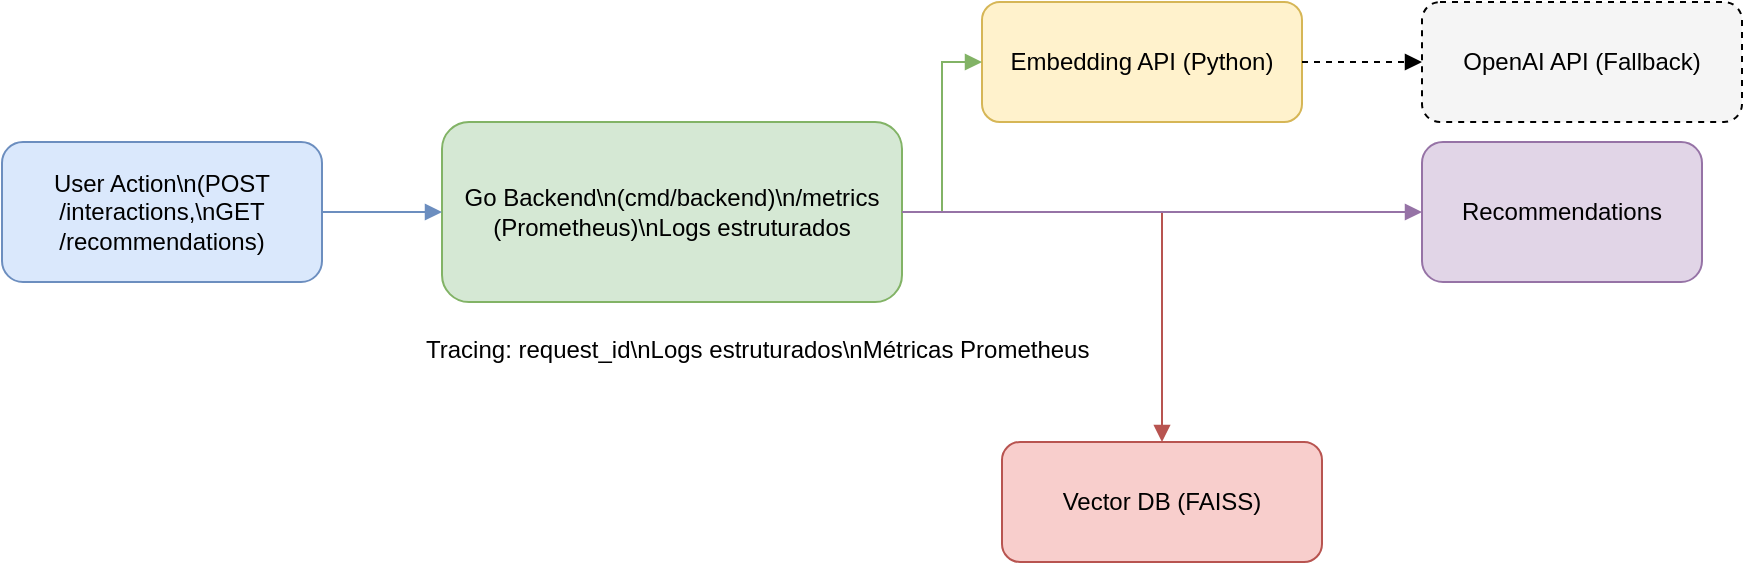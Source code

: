<mxfile>
    <diagram name="Arquitetura AffinityMind" id="1">
        <mxGraphModel dx="1681" dy="454" grid="1" gridSize="10" guides="1" tooltips="1" connect="1" arrows="1" fold="1" page="1" pageScale="1" pageWidth="827" pageHeight="1169" math="0" shadow="0">
            <root>
                <mxCell id="0"/>
                <mxCell id="1" parent="0"/>
                <mxCell id="2" value="User Action\n(POST /interactions,\nGET /recommendations)" style="rounded=1;whiteSpace=wrap;html=1;fillColor=#dae8fc;strokeColor=#6c8ebf;" parent="1" vertex="1">
                    <mxGeometry x="-50" y="130" width="160" height="70" as="geometry"/>
                </mxCell>
                <mxCell id="3" value="Go Backend\n(cmd/backend)\n/metrics (Prometheus)\nLogs estruturados" style="rounded=1;whiteSpace=wrap;html=1;fillColor=#d5e8d4;strokeColor=#82b366;" parent="1" vertex="1">
                    <mxGeometry x="170" y="120" width="230" height="90" as="geometry"/>
                </mxCell>
                <mxCell id="4" value="Embedding API (Python)" style="rounded=1;whiteSpace=wrap;html=1;fillColor=#fff2cc;strokeColor=#d6b656;" parent="1" vertex="1">
                    <mxGeometry x="440" y="60" width="160" height="60" as="geometry"/>
                </mxCell>
                <mxCell id="5" value="Vector DB (FAISS)" style="rounded=1;whiteSpace=wrap;html=1;fillColor=#f8cecc;strokeColor=#b85450;" parent="1" vertex="1">
                    <mxGeometry x="450" y="280" width="160" height="60" as="geometry"/>
                </mxCell>
                <mxCell id="6" value="Recommendations" style="rounded=1;whiteSpace=wrap;html=1;fillColor=#e1d5e7;strokeColor=#9673a6;" parent="1" vertex="1">
                    <mxGeometry x="660" y="130" width="140" height="70" as="geometry"/>
                </mxCell>
                <mxCell id="7" style="edgeStyle=orthogonalEdgeStyle;rounded=0;orthogonalLoop=1;jettySize=auto;html=1;endArrow=block;endFill=1;strokeColor=#6c8ebf;" parent="1" source="2" target="3" edge="1">
                    <mxGeometry relative="1" as="geometry"/>
                </mxCell>
                <mxCell id="8" style="edgeStyle=orthogonalEdgeStyle;rounded=0;orthogonalLoop=1;jettySize=auto;html=1;endArrow=block;endFill=1;strokeColor=#82b366;" parent="1" source="3" target="4" edge="1">
                    <mxGeometry relative="1" as="geometry"/>
                </mxCell>
                <mxCell id="9" style="edgeStyle=orthogonalEdgeStyle;rounded=0;orthogonalLoop=1;jettySize=auto;html=1;endArrow=block;endFill=1;strokeColor=#b85450;" parent="1" source="3" target="5" edge="1">
                    <mxGeometry relative="1" as="geometry"/>
                </mxCell>
                <mxCell id="10" style="edgeStyle=orthogonalEdgeStyle;rounded=0;orthogonalLoop=1;jettySize=auto;html=1;endArrow=block;endFill=1;strokeColor=#9673a6;" parent="1" source="3" target="6" edge="1">
                    <mxGeometry relative="1" as="geometry"/>
                </mxCell>
                <mxCell id="11" value="OpenAI API (Fallback)" style="rounded=1;whiteSpace=wrap;html=1;fillColor=#f5f5f5;strokeColor=#000000;dashed=1;" parent="1" vertex="1">
                    <mxGeometry x="660" y="60" width="160" height="60" as="geometry"/>
                </mxCell>
                <mxCell id="12" style="edgeStyle=orthogonalEdgeStyle;rounded=0;orthogonalLoop=1;jettySize=auto;html=1;dashed=1;endArrow=block;endFill=1;strokeColor=#000000;" parent="1" source="4" target="11" edge="1">
                    <mxGeometry relative="1" as="geometry">
                        <mxPoint x="840" y="110" as="offset"/>
                    </mxGeometry>
                </mxCell>
                <mxCell id="13" value="Tracing: request_id\nLogs estruturados\nMétricas Prometheus" style="text;html=1;strokeColor=none;fillColor=none;align=left;verticalAlign=top;" parent="1" vertex="1">
                    <mxGeometry x="160" y="220" width="180" height="60" as="geometry"/>
                </mxCell>
            </root>
        </mxGraphModel>
    </diagram>
</mxfile>